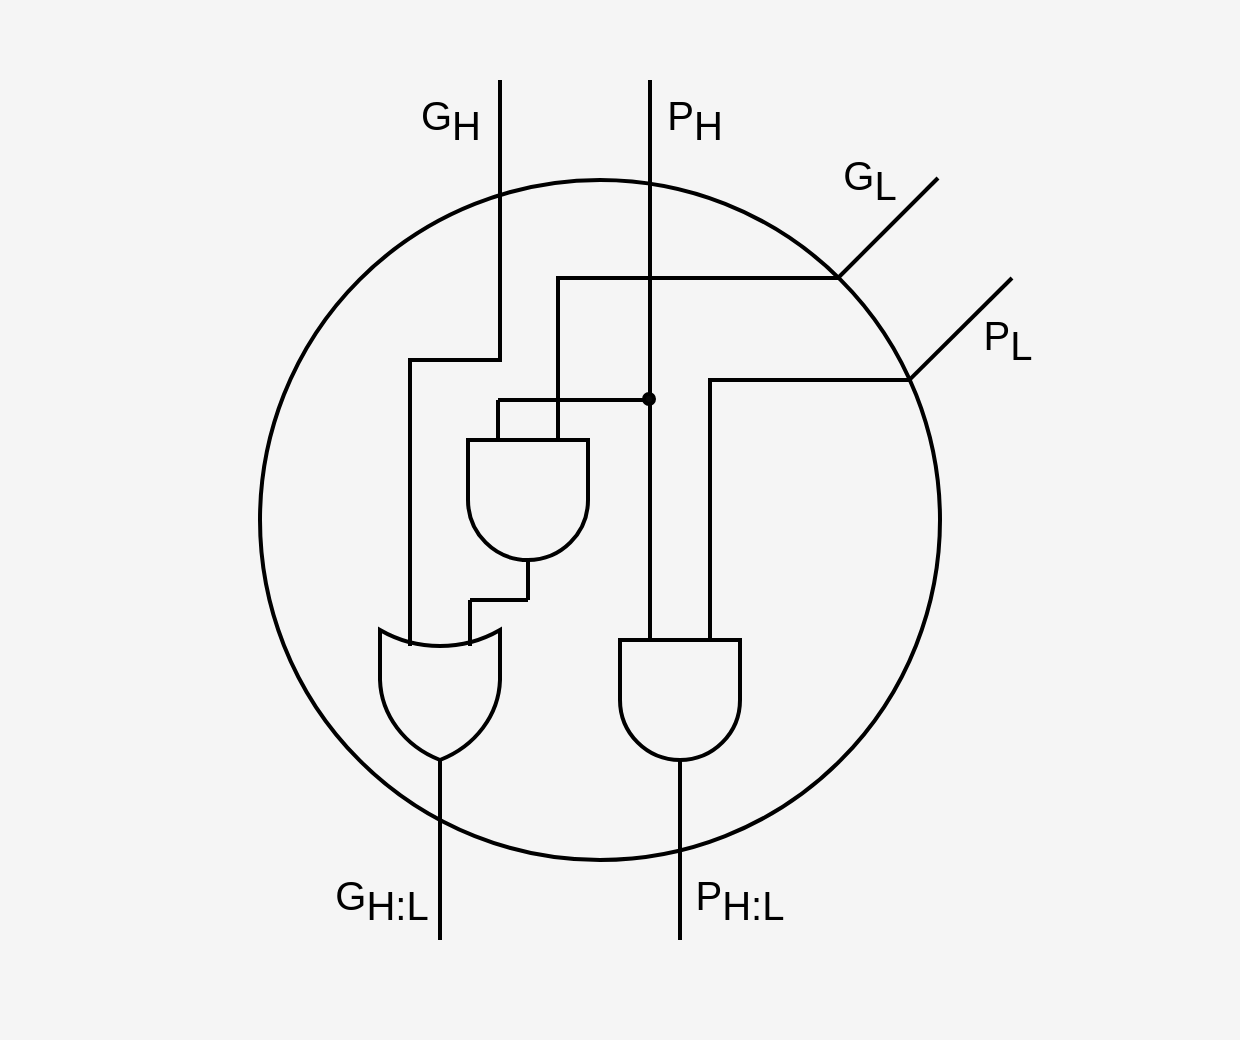 <mxfile version="13.1.3">
    <diagram id="6hGFLwfOUW9BJ-s0fimq" name="Page-1">
        <mxGraphModel dx="815" dy="1828" grid="1" gridSize="10" guides="1" tooltips="1" connect="1" arrows="1" fold="1" page="1" pageScale="1" pageWidth="827" pageHeight="1169" math="0" shadow="0">
            <root>
                <mxCell id="0"/>
                <mxCell id="1" parent="0"/>
                <mxCell id="72" value="" style="rounded=0;whiteSpace=wrap;html=1;strokeColor=none;strokeWidth=2;fillColor=#f5f5f5;fontSize=20;fontColor=#333333;" vertex="1" parent="1">
                    <mxGeometry x="100" width="620" height="520" as="geometry"/>
                </mxCell>
                <mxCell id="55" value="" style="ellipse;whiteSpace=wrap;html=1;aspect=fixed;strokeColor=#000000;strokeWidth=2;fillColor=none;" vertex="1" parent="1">
                    <mxGeometry x="230" y="90" width="340" height="340" as="geometry"/>
                </mxCell>
                <mxCell id="48" style="edgeStyle=orthogonalEdgeStyle;rounded=0;orthogonalLoop=1;jettySize=auto;html=1;exitX=0;exitY=0.25;exitDx=0;exitDy=0;exitPerimeter=0;endArrow=none;endFill=0;fillColor=#f5f5f5;strokeColor=#000000;strokeWidth=2;entryX=0.956;entryY=0.295;entryDx=0;entryDy=0;entryPerimeter=0;" edge="1" parent="1" source="42" target="55">
                    <mxGeometry relative="1" as="geometry">
                        <mxPoint x="550" y="190" as="targetPoint"/>
                        <Array as="points">
                            <mxPoint x="455" y="190"/>
                            <mxPoint x="555" y="190"/>
                        </Array>
                    </mxGeometry>
                </mxCell>
                <mxCell id="57" style="edgeStyle=orthogonalEdgeStyle;rounded=0;orthogonalLoop=1;jettySize=auto;html=1;exitX=1;exitY=0.5;exitDx=0;exitDy=0;exitPerimeter=0;endArrow=none;endFill=0;strokeColor=#000000;strokeWidth=2;" edge="1" parent="1" source="42">
                    <mxGeometry relative="1" as="geometry">
                        <mxPoint x="440" y="470" as="targetPoint"/>
                    </mxGeometry>
                </mxCell>
                <mxCell id="42" value="" style="verticalLabelPosition=bottom;shadow=0;dashed=0;align=center;html=1;verticalAlign=top;shape=mxgraph.electrical.logic_gates.logic_gate;operation=and;rotation=90;fillColor=none;strokeColor=#000000;fontColor=#333333;strokeWidth=2;" vertex="1" parent="1">
                    <mxGeometry x="390" y="320" width="100" height="60" as="geometry"/>
                </mxCell>
                <mxCell id="46" style="edgeStyle=orthogonalEdgeStyle;rounded=0;orthogonalLoop=1;jettySize=auto;html=1;exitX=0;exitY=0.75;exitDx=0;exitDy=0;exitPerimeter=0;entryX=0;entryY=0.75;entryDx=0;entryDy=0;entryPerimeter=0;endArrow=none;endFill=0;fillColor=#f5f5f5;strokeColor=#000000;strokeWidth=2;" edge="1" parent="1" source="43" target="42">
                    <mxGeometry relative="1" as="geometry">
                        <Array as="points">
                            <mxPoint x="425" y="200"/>
                        </Array>
                    </mxGeometry>
                </mxCell>
                <mxCell id="47" style="edgeStyle=orthogonalEdgeStyle;rounded=0;orthogonalLoop=1;jettySize=auto;html=1;exitX=0;exitY=0.25;exitDx=0;exitDy=0;exitPerimeter=0;endArrow=none;endFill=0;fillColor=#f5f5f5;strokeColor=#000000;strokeWidth=2;" edge="1" parent="1" source="43">
                    <mxGeometry relative="1" as="geometry">
                        <mxPoint x="520" y="139" as="targetPoint"/>
                        <Array as="points">
                            <mxPoint x="379" y="139"/>
                        </Array>
                    </mxGeometry>
                </mxCell>
                <mxCell id="43" value="" style="verticalLabelPosition=bottom;shadow=0;dashed=0;align=center;html=1;verticalAlign=top;shape=mxgraph.electrical.logic_gates.logic_gate;operation=and;rotation=90;fillColor=none;strokeColor=#000000;fontColor=#333333;strokeWidth=2;" vertex="1" parent="1">
                    <mxGeometry x="314" y="220" width="100" height="60" as="geometry"/>
                </mxCell>
                <mxCell id="45" style="edgeStyle=orthogonalEdgeStyle;rounded=0;orthogonalLoop=1;jettySize=auto;html=1;exitX=0;exitY=0.25;exitDx=0;exitDy=0;exitPerimeter=0;entryX=1;entryY=0.5;entryDx=0;entryDy=0;entryPerimeter=0;endArrow=none;endFill=0;fillColor=#f5f5f5;strokeColor=#000000;strokeWidth=2;" edge="1" parent="1" source="44" target="43">
                    <mxGeometry relative="1" as="geometry"/>
                </mxCell>
                <mxCell id="54" style="edgeStyle=orthogonalEdgeStyle;rounded=0;orthogonalLoop=1;jettySize=auto;html=1;exitX=0;exitY=0.75;exitDx=0;exitDy=0;exitPerimeter=0;endArrow=none;endFill=0;strokeColor=#000000;strokeWidth=2;" edge="1" parent="1" source="44">
                    <mxGeometry relative="1" as="geometry">
                        <mxPoint x="350" y="40" as="targetPoint"/>
                        <Array as="points">
                            <mxPoint x="305" y="180"/>
                            <mxPoint x="350" y="180"/>
                            <mxPoint x="350" y="40"/>
                        </Array>
                    </mxGeometry>
                </mxCell>
                <mxCell id="56" style="edgeStyle=orthogonalEdgeStyle;rounded=0;orthogonalLoop=1;jettySize=auto;html=1;exitX=1;exitY=0.5;exitDx=0;exitDy=0;exitPerimeter=0;endArrow=none;endFill=0;strokeColor=#000000;strokeWidth=2;" edge="1" parent="1" source="44">
                    <mxGeometry relative="1" as="geometry">
                        <mxPoint x="320" y="470" as="targetPoint"/>
                    </mxGeometry>
                </mxCell>
                <mxCell id="44" value="" style="verticalLabelPosition=bottom;shadow=0;dashed=0;align=center;html=1;verticalAlign=top;shape=mxgraph.electrical.logic_gates.logic_gate;operation=or;rotation=90;fillColor=none;strokeColor=#000000;fontColor=#333333;strokeWidth=2;" vertex="1" parent="1">
                    <mxGeometry x="270" y="320" width="100" height="60" as="geometry"/>
                </mxCell>
                <mxCell id="49" value="" style="endArrow=none;html=1;fillColor=#f5f5f5;strokeColor=#000000;strokeWidth=2;entryX=0.6;entryY=0.6;entryDx=0;entryDy=0;entryPerimeter=0;" edge="1" parent="1" target="50">
                    <mxGeometry width="50" height="50" relative="1" as="geometry">
                        <mxPoint x="425" y="40" as="sourcePoint"/>
                        <mxPoint x="425" y="160" as="targetPoint"/>
                    </mxGeometry>
                </mxCell>
                <mxCell id="50" value="" style="ellipse;whiteSpace=wrap;html=1;aspect=fixed;strokeColor=#000000;fillColor=#080808;strokeWidth=2;" vertex="1" parent="1">
                    <mxGeometry x="422" y="197" width="5" height="5" as="geometry"/>
                </mxCell>
                <mxCell id="58" value="" style="endArrow=none;html=1;strokeColor=#000000;strokeWidth=2;exitX=0.955;exitY=0.294;exitDx=0;exitDy=0;exitPerimeter=0;" edge="1" parent="1" source="55">
                    <mxGeometry width="50" height="50" relative="1" as="geometry">
                        <mxPoint x="556" y="189" as="sourcePoint"/>
                        <mxPoint x="606" y="139" as="targetPoint"/>
                    </mxGeometry>
                </mxCell>
                <mxCell id="59" value="" style="endArrow=none;html=1;strokeColor=#000000;strokeWidth=2;" edge="1" parent="1">
                    <mxGeometry width="50" height="50" relative="1" as="geometry">
                        <mxPoint x="519" y="139" as="sourcePoint"/>
                        <mxPoint x="569" y="89" as="targetPoint"/>
                    </mxGeometry>
                </mxCell>
                <mxCell id="60" value="G&lt;sub style=&quot;font-size: 20px;&quot;&gt;H&lt;/sub&gt;" style="text;html=1;align=center;verticalAlign=middle;whiteSpace=wrap;rounded=0;fontColor=#000000;fontSize=20;" vertex="1" parent="1">
                    <mxGeometry x="309" y="50" width="33" height="20" as="geometry"/>
                </mxCell>
                <mxCell id="61" value="P&lt;sub style=&quot;font-size: 20px;&quot;&gt;H&lt;/sub&gt;" style="text;html=1;align=center;verticalAlign=middle;whiteSpace=wrap;rounded=0;fontColor=#000000;fontSize=20;" vertex="1" parent="1">
                    <mxGeometry x="433" y="50" width="29" height="20" as="geometry"/>
                </mxCell>
                <mxCell id="63" value="G&lt;sub style=&quot;font-size: 20px;&quot;&gt;L&lt;/sub&gt;" style="text;html=1;strokeColor=none;fillColor=none;align=center;verticalAlign=middle;whiteSpace=wrap;rounded=0;fontColor=#000000;fontSize=20;" vertex="1" parent="1">
                    <mxGeometry x="520" y="80" width="30" height="20" as="geometry"/>
                </mxCell>
                <mxCell id="64" value="P&lt;sub style=&quot;font-size: 20px;&quot;&gt;L&lt;/sub&gt;" style="text;html=1;strokeColor=none;fillColor=none;align=center;verticalAlign=middle;whiteSpace=wrap;rounded=0;fontColor=#000000;fontSize=20;" vertex="1" parent="1">
                    <mxGeometry x="590" y="160" width="28" height="20" as="geometry"/>
                </mxCell>
                <mxCell id="65" value="P&lt;sub style=&quot;font-size: 20px;&quot;&gt;H:L&lt;/sub&gt;" style="text;html=1;strokeColor=none;fillColor=none;align=center;verticalAlign=middle;whiteSpace=wrap;rounded=0;fontColor=#000000;fontSize=20;" vertex="1" parent="1">
                    <mxGeometry x="450" y="440" width="40" height="20" as="geometry"/>
                </mxCell>
                <mxCell id="68" value="G&lt;sub style=&quot;font-size: 20px;&quot;&gt;H:L&lt;/sub&gt;" style="text;html=1;strokeColor=none;fillColor=none;align=center;verticalAlign=middle;whiteSpace=wrap;rounded=0;fontColor=#000000;fontSize=20;" vertex="1" parent="1">
                    <mxGeometry x="268" y="440" width="46" height="20" as="geometry"/>
                </mxCell>
            </root>
        </mxGraphModel>
    </diagram>
</mxfile>